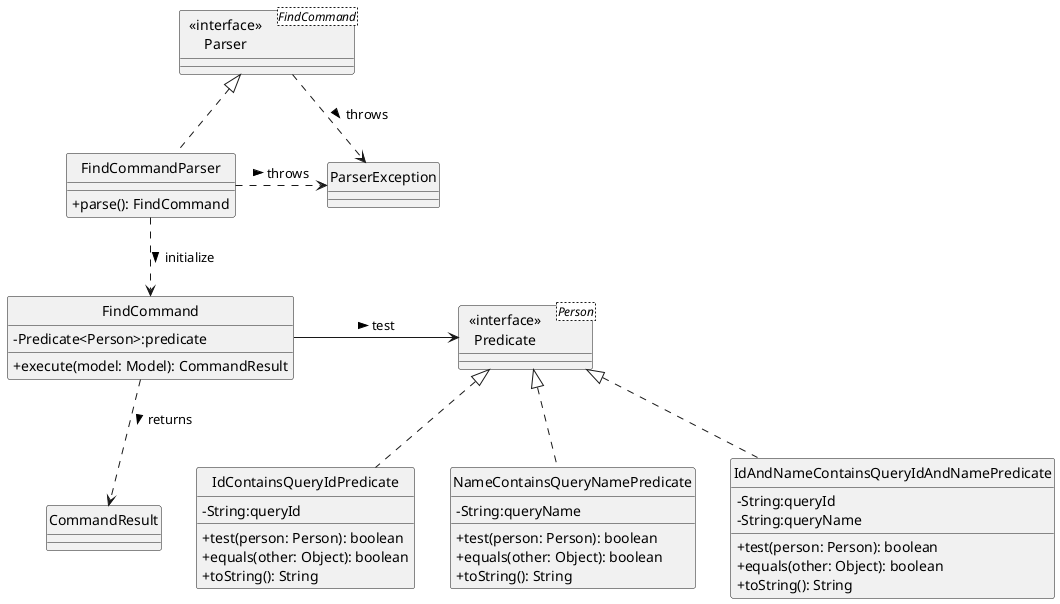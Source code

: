 @startuml
hide circle
skinparam classAttributeIconSize 0

Class "  <<interface>>  \nParser" as Parser<FindCommand>
Class FindCommandParser {
    +parse(): FindCommand
}
Class ParserException

class "  <<interface>>  \nPredicate" as Predicate<Person>
class IdAndNameContainsQueryIdAndNamePredicate{
    -String:queryId
    -String:queryName
    +test(person: Person): boolean
    +equals(other: Object): boolean
    +toString(): String
}
class IdContainsQueryIdPredicate{
    -String:queryId
    +test(person: Person): boolean
    +equals(other: Object): boolean
    +toString(): String
}
class NameContainsQueryNamePredicate{
    -String:queryName
    +test(person: Person): boolean
    +equals(other: Object): boolean
    +toString(): String
}

class FindCommand{
    -Predicate<Person>:predicate
    +execute(model: Model): CommandResult
}

class CommandResult

IdAndNameContainsQueryIdAndNamePredicate .up.|> Predicate
IdContainsQueryIdPredicate .up.|> Predicate
NameContainsQueryNamePredicate .up.|> Predicate


FindCommandParser .up.|> Parser
Parser .right.> ParserException: throws >
FindCommandParser .right.> ParserException: throws >

FindCommandParser .down.> FindCommand: initialize >
FindCommand -right-> Predicate: test >

FindCommand .down.> CommandResult: returns >


@enduml
